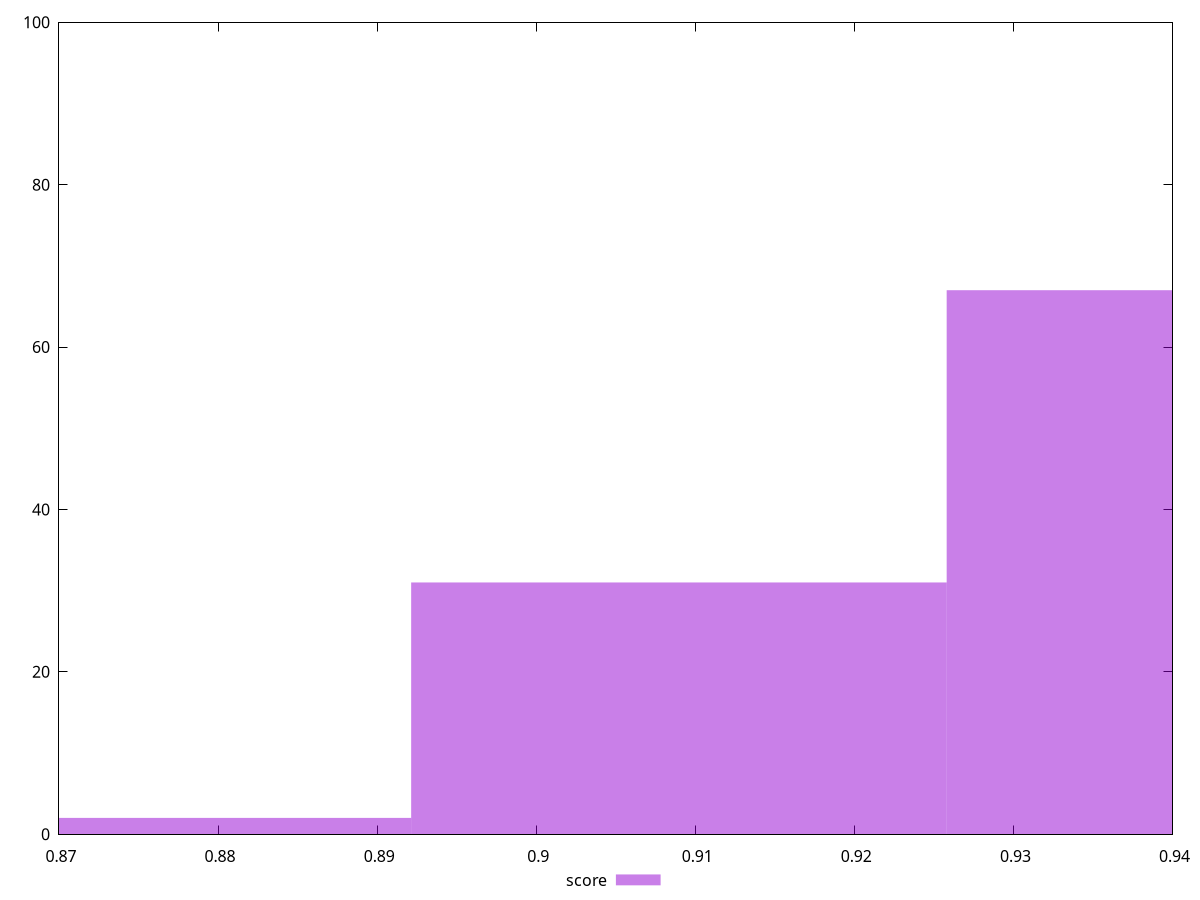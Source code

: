 reset

$score <<EOF
0.8753054010461545 2
0.9426365857420126 67
0.9089709933940835 31
EOF

set key outside below
set boxwidth 0.03366559234792902
set xrange [0.87:0.94]
set yrange [0:100]
set trange [0:100]
set style fill transparent solid 0.5 noborder
set terminal svg size 640, 490 enhanced background rgb 'white'
set output "report_00018_2021-02-10T15-25-16.877Z/first-contentful-paint/samples/pages+cached/score/histogram.svg"

plot $score title "score" with boxes

reset

